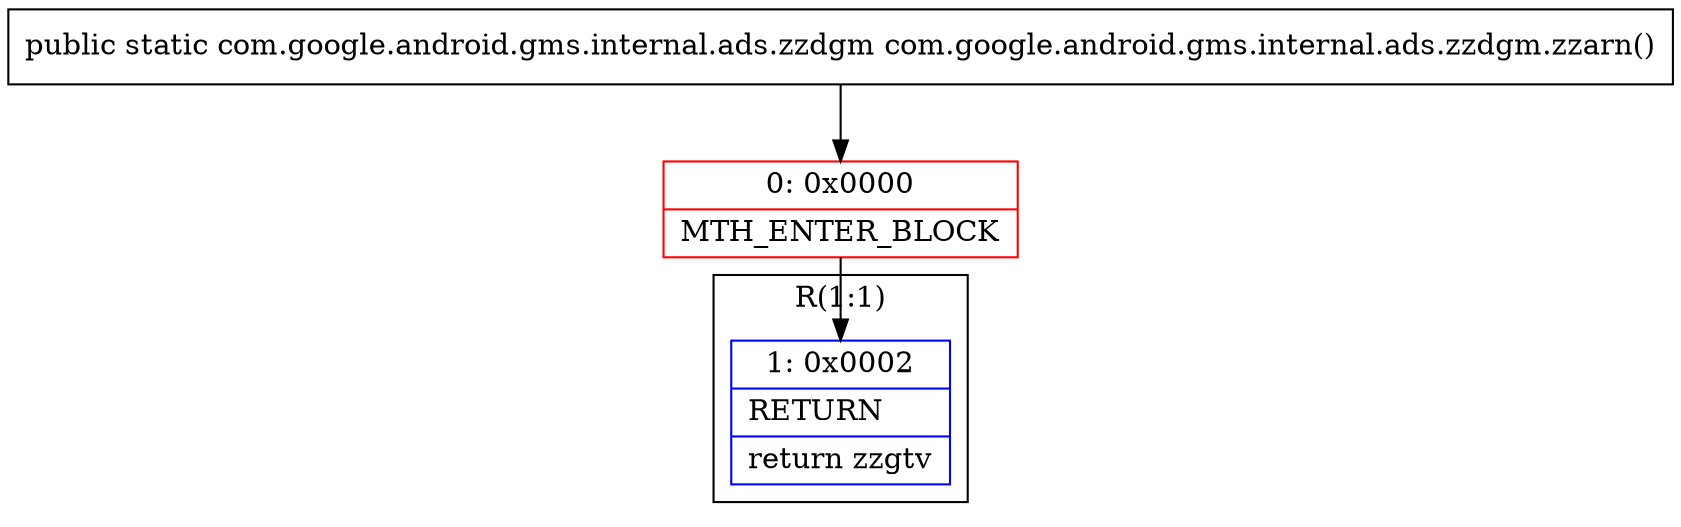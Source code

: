 digraph "CFG forcom.google.android.gms.internal.ads.zzdgm.zzarn()Lcom\/google\/android\/gms\/internal\/ads\/zzdgm;" {
subgraph cluster_Region_1195256 {
label = "R(1:1)";
node [shape=record,color=blue];
Node_1 [shape=record,label="{1\:\ 0x0002|RETURN\l|return zzgtv\l}"];
}
Node_0 [shape=record,color=red,label="{0\:\ 0x0000|MTH_ENTER_BLOCK\l}"];
MethodNode[shape=record,label="{public static com.google.android.gms.internal.ads.zzdgm com.google.android.gms.internal.ads.zzdgm.zzarn() }"];
MethodNode -> Node_0;
Node_0 -> Node_1;
}

